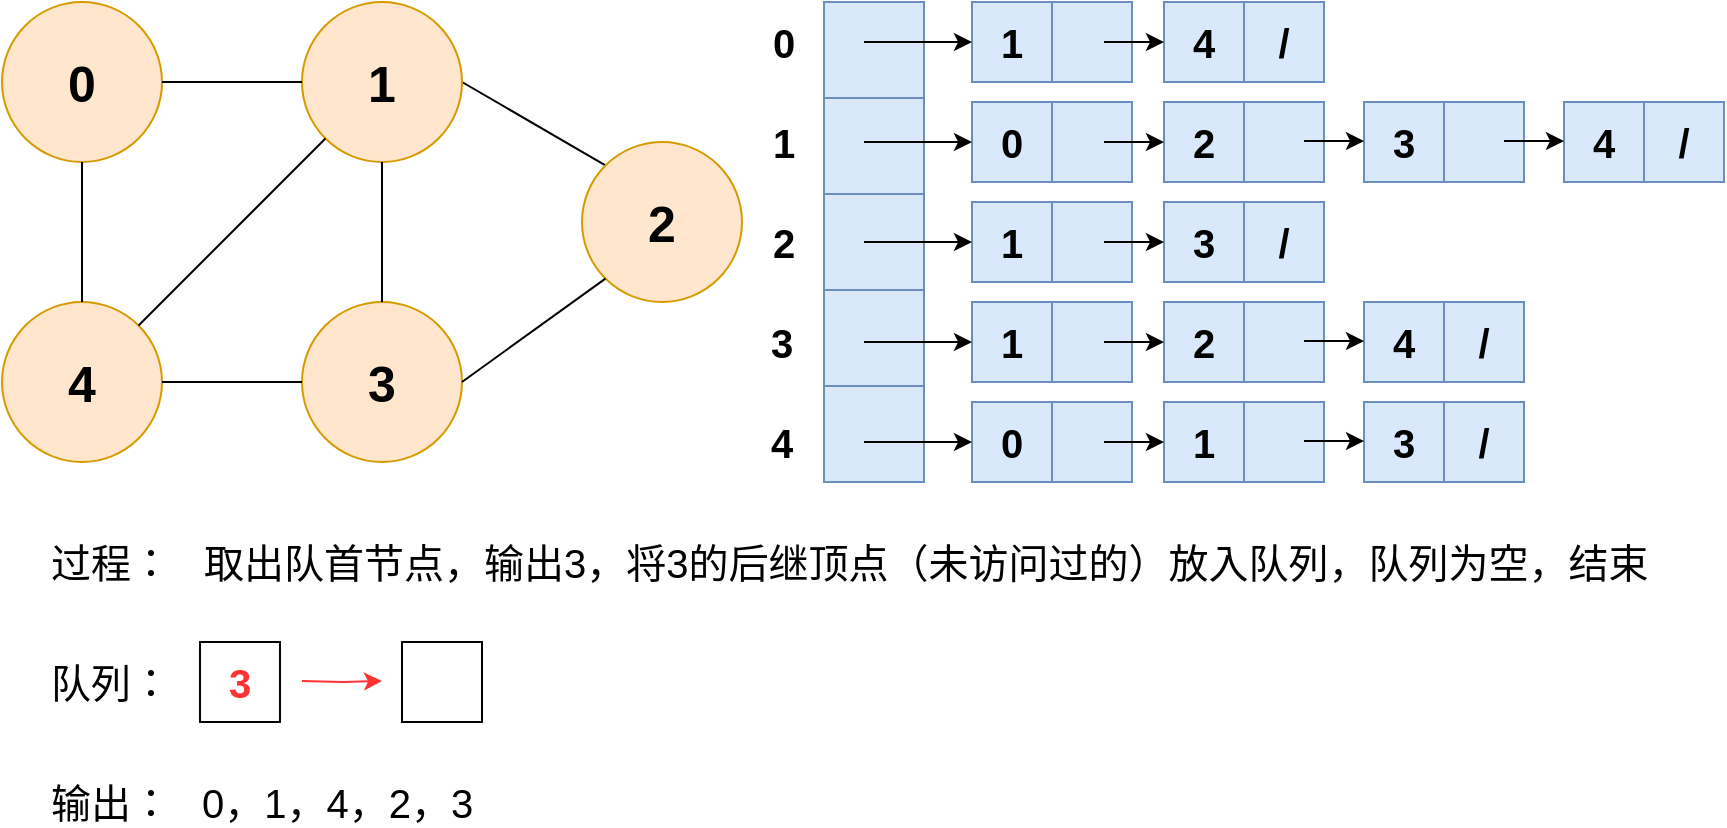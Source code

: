<mxfile version="13.4.5" type="device"><diagram id="PY_AcYCt6KOp1RRPQ6IG" name="Page-1"><mxGraphModel dx="1106" dy="900" grid="1" gridSize="10" guides="1" tooltips="1" connect="1" arrows="1" fold="1" page="1" pageScale="1" pageWidth="827" pageHeight="1169" math="0" shadow="0"><root><mxCell id="0"/><mxCell id="1" parent="0"/><mxCell id="0uBiamoRyusQig5jKoR--1" value="&lt;b style=&quot;font-size: 25px&quot;&gt;0&lt;/b&gt;" style="ellipse;whiteSpace=wrap;html=1;aspect=fixed;fillColor=#ffe6cc;strokeColor=#d79b00;" vertex="1" parent="1"><mxGeometry x="360" y="740" width="80" height="80" as="geometry"/></mxCell><mxCell id="0uBiamoRyusQig5jKoR--2" value="" style="endArrow=none;html=1;entryX=0;entryY=0;entryDx=0;entryDy=0;exitX=1;exitY=0.5;exitDx=0;exitDy=0;" edge="1" parent="1" source="0uBiamoRyusQig5jKoR--6" target="0uBiamoRyusQig5jKoR--3"><mxGeometry width="50" height="50" relative="1" as="geometry"><mxPoint x="639.996" y="720.004" as="sourcePoint"/><mxPoint x="616.564" y="743.436" as="targetPoint"/></mxGeometry></mxCell><mxCell id="0uBiamoRyusQig5jKoR--3" value="&lt;b style=&quot;font-size: 25px&quot;&gt;2&lt;/b&gt;" style="ellipse;whiteSpace=wrap;html=1;aspect=fixed;fillColor=#ffe6cc;strokeColor=#d79b00;" vertex="1" parent="1"><mxGeometry x="650" y="810" width="80" height="80" as="geometry"/></mxCell><mxCell id="0uBiamoRyusQig5jKoR--4" value="&lt;b style=&quot;font-size: 25px&quot;&gt;3&lt;/b&gt;" style="ellipse;whiteSpace=wrap;html=1;aspect=fixed;fillColor=#ffe6cc;strokeColor=#d79b00;" vertex="1" parent="1"><mxGeometry x="510" y="890" width="80" height="80" as="geometry"/></mxCell><mxCell id="0uBiamoRyusQig5jKoR--5" value="&lt;b style=&quot;font-size: 25px&quot;&gt;4&lt;/b&gt;" style="ellipse;whiteSpace=wrap;html=1;aspect=fixed;fillColor=#ffe6cc;strokeColor=#d79b00;" vertex="1" parent="1"><mxGeometry x="360" y="890" width="80" height="80" as="geometry"/></mxCell><mxCell id="0uBiamoRyusQig5jKoR--6" value="&lt;b style=&quot;font-size: 25px&quot;&gt;1&lt;/b&gt;" style="ellipse;whiteSpace=wrap;html=1;aspect=fixed;fillColor=#ffe6cc;strokeColor=#d79b00;" vertex="1" parent="1"><mxGeometry x="510" y="740" width="80" height="80" as="geometry"/></mxCell><mxCell id="0uBiamoRyusQig5jKoR--7" value="" style="endArrow=none;html=1;" edge="1" parent="1" source="0uBiamoRyusQig5jKoR--1" target="0uBiamoRyusQig5jKoR--6"><mxGeometry width="50" height="50" relative="1" as="geometry"><mxPoint x="588.284" y="818.284" as="sourcePoint"/><mxPoint x="681.716" y="841.716" as="targetPoint"/></mxGeometry></mxCell><mxCell id="0uBiamoRyusQig5jKoR--8" value="" style="endArrow=none;html=1;" edge="1" parent="1" source="0uBiamoRyusQig5jKoR--5" target="0uBiamoRyusQig5jKoR--1"><mxGeometry width="50" height="50" relative="1" as="geometry"><mxPoint x="450" y="790" as="sourcePoint"/><mxPoint x="520" y="790" as="targetPoint"/></mxGeometry></mxCell><mxCell id="0uBiamoRyusQig5jKoR--9" value="" style="endArrow=none;html=1;exitX=0;exitY=0.5;exitDx=0;exitDy=0;entryX=1;entryY=0.5;entryDx=0;entryDy=0;" edge="1" parent="1" source="0uBiamoRyusQig5jKoR--4" target="0uBiamoRyusQig5jKoR--5"><mxGeometry width="50" height="50" relative="1" as="geometry"><mxPoint x="410" y="900" as="sourcePoint"/><mxPoint x="410" y="830" as="targetPoint"/></mxGeometry></mxCell><mxCell id="0uBiamoRyusQig5jKoR--10" value="" style="endArrow=none;html=1;exitX=0.5;exitY=1;exitDx=0;exitDy=0;entryX=0.5;entryY=0;entryDx=0;entryDy=0;" edge="1" parent="1" source="0uBiamoRyusQig5jKoR--6" target="0uBiamoRyusQig5jKoR--4"><mxGeometry width="50" height="50" relative="1" as="geometry"><mxPoint x="520" y="940" as="sourcePoint"/><mxPoint x="450" y="940" as="targetPoint"/></mxGeometry></mxCell><mxCell id="0uBiamoRyusQig5jKoR--11" value="" style="endArrow=none;html=1;exitX=0;exitY=1;exitDx=0;exitDy=0;entryX=1;entryY=0.5;entryDx=0;entryDy=0;" edge="1" parent="1" source="0uBiamoRyusQig5jKoR--3" target="0uBiamoRyusQig5jKoR--4"><mxGeometry width="50" height="50" relative="1" as="geometry"><mxPoint x="560" y="830" as="sourcePoint"/><mxPoint x="560" y="900" as="targetPoint"/></mxGeometry></mxCell><mxCell id="0uBiamoRyusQig5jKoR--12" value="" style="endArrow=none;html=1;exitX=0;exitY=1;exitDx=0;exitDy=0;entryX=1;entryY=0;entryDx=0;entryDy=0;" edge="1" parent="1" source="0uBiamoRyusQig5jKoR--6" target="0uBiamoRyusQig5jKoR--5"><mxGeometry width="50" height="50" relative="1" as="geometry"><mxPoint x="560" y="830" as="sourcePoint"/><mxPoint x="560" y="900" as="targetPoint"/></mxGeometry></mxCell><mxCell id="0uBiamoRyusQig5jKoR--13" value="队列：" style="text;html=1;strokeColor=none;fillColor=none;align=center;verticalAlign=middle;whiteSpace=wrap;rounded=0;fontSize=20;" vertex="1" parent="1"><mxGeometry x="380" y="1070" width="69" height="20" as="geometry"/></mxCell><mxCell id="0uBiamoRyusQig5jKoR--14" value="&lt;div&gt;&lt;span style=&quot;font-size: 20px&quot;&gt;&lt;b&gt;4&lt;/b&gt;&lt;/span&gt;&lt;/div&gt;" style="text;html=1;strokeColor=none;fillColor=none;align=center;verticalAlign=middle;whiteSpace=wrap;rounded=0;" vertex="1" parent="1"><mxGeometry x="730" y="950" width="40" height="20" as="geometry"/></mxCell><mxCell id="0uBiamoRyusQig5jKoR--15" value="&lt;div&gt;&lt;span style=&quot;font-size: 20px&quot;&gt;&lt;b&gt;3&lt;/b&gt;&lt;/span&gt;&lt;/div&gt;" style="text;html=1;strokeColor=none;fillColor=none;align=center;verticalAlign=middle;whiteSpace=wrap;rounded=0;" vertex="1" parent="1"><mxGeometry x="730" y="900" width="40" height="20" as="geometry"/></mxCell><mxCell id="0uBiamoRyusQig5jKoR--16" value="&lt;div&gt;&lt;span style=&quot;font-size: 20px&quot;&gt;&lt;b&gt;2&lt;/b&gt;&lt;/span&gt;&lt;/div&gt;" style="text;html=1;strokeColor=none;fillColor=none;align=center;verticalAlign=middle;whiteSpace=wrap;rounded=0;" vertex="1" parent="1"><mxGeometry x="731" y="850" width="40" height="20" as="geometry"/></mxCell><mxCell id="0uBiamoRyusQig5jKoR--17" value="&lt;div&gt;&lt;span style=&quot;font-size: 20px&quot;&gt;&lt;b&gt;1&lt;/b&gt;&lt;/span&gt;&lt;/div&gt;" style="text;html=1;strokeColor=none;fillColor=none;align=center;verticalAlign=middle;whiteSpace=wrap;rounded=0;" vertex="1" parent="1"><mxGeometry x="731" y="800" width="40" height="20" as="geometry"/></mxCell><mxCell id="0uBiamoRyusQig5jKoR--18" value="&lt;div&gt;&lt;span style=&quot;font-size: 20px&quot;&gt;&lt;b&gt;0&lt;/b&gt;&lt;/span&gt;&lt;/div&gt;" style="text;html=1;strokeColor=none;fillColor=none;align=center;verticalAlign=middle;whiteSpace=wrap;rounded=0;" vertex="1" parent="1"><mxGeometry x="731" y="750" width="40" height="20" as="geometry"/></mxCell><mxCell id="0uBiamoRyusQig5jKoR--19" value="" style="shape=table;html=1;whiteSpace=wrap;startSize=0;container=1;collapsible=0;childLayout=tableLayout;fontSize=20;fontStyle=1;fillColor=#dae8fc;strokeColor=#6c8ebf;" vertex="1" parent="1"><mxGeometry x="941" y="740" width="80" height="40" as="geometry"/></mxCell><mxCell id="0uBiamoRyusQig5jKoR--20" value="" style="shape=partialRectangle;html=1;whiteSpace=wrap;collapsible=0;dropTarget=0;pointerEvents=0;fillColor=none;top=0;left=0;bottom=0;right=0;points=[[0,0.5],[1,0.5]];portConstraint=eastwest;fontSize=20;fontStyle=1" vertex="1" parent="0uBiamoRyusQig5jKoR--19"><mxGeometry width="80" height="40" as="geometry"/></mxCell><mxCell id="0uBiamoRyusQig5jKoR--21" value="4" style="shape=partialRectangle;html=1;whiteSpace=wrap;connectable=0;overflow=hidden;fillColor=none;top=0;left=0;bottom=0;right=0;fontSize=20;fontStyle=1" vertex="1" parent="0uBiamoRyusQig5jKoR--20"><mxGeometry width="40" height="40" as="geometry"/></mxCell><mxCell id="0uBiamoRyusQig5jKoR--22" value="/" style="shape=partialRectangle;html=1;whiteSpace=wrap;connectable=0;overflow=hidden;fillColor=none;top=0;left=0;bottom=0;right=0;fontSize=20;fontStyle=1" vertex="1" parent="0uBiamoRyusQig5jKoR--20"><mxGeometry x="40" width="40" height="40" as="geometry"/></mxCell><mxCell id="0uBiamoRyusQig5jKoR--23" value="" style="shape=table;html=1;whiteSpace=wrap;startSize=0;container=1;collapsible=0;childLayout=tableLayout;fontSize=20;fontStyle=1;fillColor=#dae8fc;strokeColor=#6c8ebf;" vertex="1" parent="1"><mxGeometry x="845" y="740" width="80" height="40" as="geometry"/></mxCell><mxCell id="0uBiamoRyusQig5jKoR--24" value="" style="shape=partialRectangle;html=1;whiteSpace=wrap;collapsible=0;dropTarget=0;pointerEvents=0;fillColor=none;top=0;left=0;bottom=0;right=0;points=[[0,0.5],[1,0.5]];portConstraint=eastwest;fontSize=20;fontStyle=1" vertex="1" parent="0uBiamoRyusQig5jKoR--23"><mxGeometry width="80" height="40" as="geometry"/></mxCell><mxCell id="0uBiamoRyusQig5jKoR--25" value="1" style="shape=partialRectangle;html=1;whiteSpace=wrap;connectable=0;overflow=hidden;fillColor=none;top=0;left=0;bottom=0;right=0;fontSize=20;fontStyle=1" vertex="1" parent="0uBiamoRyusQig5jKoR--24"><mxGeometry width="40" height="40" as="geometry"/></mxCell><mxCell id="0uBiamoRyusQig5jKoR--26" value="" style="shape=partialRectangle;html=1;whiteSpace=wrap;connectable=0;overflow=hidden;fillColor=none;top=0;left=0;bottom=0;right=0;fontSize=20;fontStyle=1" vertex="1" parent="0uBiamoRyusQig5jKoR--24"><mxGeometry x="40" width="40" height="40" as="geometry"/></mxCell><mxCell id="0uBiamoRyusQig5jKoR--27" value="" style="shape=table;html=1;whiteSpace=wrap;startSize=0;container=1;collapsible=0;childLayout=tableLayout;fontSize=20;fontStyle=1;fillColor=#dae8fc;strokeColor=#6c8ebf;" vertex="1" parent="1"><mxGeometry x="1141" y="790" width="80" height="40" as="geometry"/></mxCell><mxCell id="0uBiamoRyusQig5jKoR--28" value="" style="shape=partialRectangle;html=1;whiteSpace=wrap;collapsible=0;dropTarget=0;pointerEvents=0;fillColor=none;top=0;left=0;bottom=0;right=0;points=[[0,0.5],[1,0.5]];portConstraint=eastwest;fontSize=20;fontStyle=1" vertex="1" parent="0uBiamoRyusQig5jKoR--27"><mxGeometry width="80" height="40" as="geometry"/></mxCell><mxCell id="0uBiamoRyusQig5jKoR--29" value="4" style="shape=partialRectangle;html=1;whiteSpace=wrap;connectable=0;overflow=hidden;fillColor=none;top=0;left=0;bottom=0;right=0;fontSize=20;fontStyle=1" vertex="1" parent="0uBiamoRyusQig5jKoR--28"><mxGeometry width="40" height="40" as="geometry"/></mxCell><mxCell id="0uBiamoRyusQig5jKoR--30" value="/" style="shape=partialRectangle;html=1;whiteSpace=wrap;connectable=0;overflow=hidden;fillColor=none;top=0;left=0;bottom=0;right=0;fontSize=20;fontStyle=1" vertex="1" parent="0uBiamoRyusQig5jKoR--28"><mxGeometry x="40" width="40" height="40" as="geometry"/></mxCell><mxCell id="0uBiamoRyusQig5jKoR--31" value="" style="shape=table;html=1;whiteSpace=wrap;startSize=0;container=1;collapsible=0;childLayout=tableLayout;fontSize=20;fontStyle=1;fillColor=#dae8fc;strokeColor=#6c8ebf;" vertex="1" parent="1"><mxGeometry x="1041" y="790" width="80" height="40" as="geometry"/></mxCell><mxCell id="0uBiamoRyusQig5jKoR--32" value="" style="shape=partialRectangle;html=1;whiteSpace=wrap;collapsible=0;dropTarget=0;pointerEvents=0;fillColor=none;top=0;left=0;bottom=0;right=0;points=[[0,0.5],[1,0.5]];portConstraint=eastwest;fontSize=20;fontStyle=1" vertex="1" parent="0uBiamoRyusQig5jKoR--31"><mxGeometry width="80" height="40" as="geometry"/></mxCell><mxCell id="0uBiamoRyusQig5jKoR--33" value="3" style="shape=partialRectangle;html=1;whiteSpace=wrap;connectable=0;overflow=hidden;fillColor=none;top=0;left=0;bottom=0;right=0;fontSize=20;fontStyle=1" vertex="1" parent="0uBiamoRyusQig5jKoR--32"><mxGeometry width="40" height="40" as="geometry"/></mxCell><mxCell id="0uBiamoRyusQig5jKoR--34" value="" style="shape=partialRectangle;html=1;whiteSpace=wrap;connectable=0;overflow=hidden;fillColor=none;top=0;left=0;bottom=0;right=0;fontSize=20;fontStyle=1" vertex="1" parent="0uBiamoRyusQig5jKoR--32"><mxGeometry x="40" width="40" height="40" as="geometry"/></mxCell><mxCell id="0uBiamoRyusQig5jKoR--35" value="" style="shape=table;html=1;whiteSpace=wrap;startSize=0;container=1;collapsible=0;childLayout=tableLayout;fontSize=20;fontStyle=1;fillColor=#dae8fc;strokeColor=#6c8ebf;" vertex="1" parent="1"><mxGeometry x="941" y="790" width="80" height="40" as="geometry"/></mxCell><mxCell id="0uBiamoRyusQig5jKoR--36" value="" style="shape=partialRectangle;html=1;whiteSpace=wrap;collapsible=0;dropTarget=0;pointerEvents=0;fillColor=none;top=0;left=0;bottom=0;right=0;points=[[0,0.5],[1,0.5]];portConstraint=eastwest;fontSize=20;fontStyle=1" vertex="1" parent="0uBiamoRyusQig5jKoR--35"><mxGeometry width="80" height="40" as="geometry"/></mxCell><mxCell id="0uBiamoRyusQig5jKoR--37" value="2" style="shape=partialRectangle;html=1;whiteSpace=wrap;connectable=0;overflow=hidden;fillColor=none;top=0;left=0;bottom=0;right=0;fontSize=20;fontStyle=1" vertex="1" parent="0uBiamoRyusQig5jKoR--36"><mxGeometry width="40" height="40" as="geometry"/></mxCell><mxCell id="0uBiamoRyusQig5jKoR--38" value="" style="shape=partialRectangle;html=1;whiteSpace=wrap;connectable=0;overflow=hidden;fillColor=none;top=0;left=0;bottom=0;right=0;fontSize=20;fontStyle=1" vertex="1" parent="0uBiamoRyusQig5jKoR--36"><mxGeometry x="40" width="40" height="40" as="geometry"/></mxCell><mxCell id="0uBiamoRyusQig5jKoR--39" value="" style="shape=table;html=1;whiteSpace=wrap;startSize=0;container=1;collapsible=0;childLayout=tableLayout;fontSize=20;fontStyle=1;fillColor=#dae8fc;strokeColor=#6c8ebf;" vertex="1" parent="1"><mxGeometry x="845" y="790" width="80" height="40" as="geometry"/></mxCell><mxCell id="0uBiamoRyusQig5jKoR--40" value="" style="shape=partialRectangle;html=1;whiteSpace=wrap;collapsible=0;dropTarget=0;pointerEvents=0;fillColor=none;top=0;left=0;bottom=0;right=0;points=[[0,0.5],[1,0.5]];portConstraint=eastwest;fontSize=20;fontStyle=1" vertex="1" parent="0uBiamoRyusQig5jKoR--39"><mxGeometry width="80" height="40" as="geometry"/></mxCell><mxCell id="0uBiamoRyusQig5jKoR--41" value="0" style="shape=partialRectangle;html=1;whiteSpace=wrap;connectable=0;overflow=hidden;fillColor=none;top=0;left=0;bottom=0;right=0;fontSize=20;fontStyle=1" vertex="1" parent="0uBiamoRyusQig5jKoR--40"><mxGeometry width="40" height="40" as="geometry"/></mxCell><mxCell id="0uBiamoRyusQig5jKoR--42" value="" style="shape=partialRectangle;html=1;whiteSpace=wrap;connectable=0;overflow=hidden;fillColor=none;top=0;left=0;bottom=0;right=0;fontSize=20;fontStyle=1" vertex="1" parent="0uBiamoRyusQig5jKoR--40"><mxGeometry x="40" width="40" height="40" as="geometry"/></mxCell><mxCell id="0uBiamoRyusQig5jKoR--43" value="" style="shape=table;html=1;whiteSpace=wrap;startSize=0;container=1;collapsible=0;childLayout=tableLayout;fontSize=20;fontStyle=1;fillColor=#dae8fc;strokeColor=#6c8ebf;" vertex="1" parent="1"><mxGeometry x="941" y="840" width="80" height="40" as="geometry"/></mxCell><mxCell id="0uBiamoRyusQig5jKoR--44" value="" style="shape=partialRectangle;html=1;whiteSpace=wrap;collapsible=0;dropTarget=0;pointerEvents=0;fillColor=none;top=0;left=0;bottom=0;right=0;points=[[0,0.5],[1,0.5]];portConstraint=eastwest;fontSize=20;fontStyle=1" vertex="1" parent="0uBiamoRyusQig5jKoR--43"><mxGeometry width="80" height="40" as="geometry"/></mxCell><mxCell id="0uBiamoRyusQig5jKoR--45" value="3" style="shape=partialRectangle;html=1;whiteSpace=wrap;connectable=0;overflow=hidden;fillColor=none;top=0;left=0;bottom=0;right=0;fontSize=20;fontStyle=1" vertex="1" parent="0uBiamoRyusQig5jKoR--44"><mxGeometry width="40" height="40" as="geometry"/></mxCell><mxCell id="0uBiamoRyusQig5jKoR--46" value="/" style="shape=partialRectangle;html=1;whiteSpace=wrap;connectable=0;overflow=hidden;fillColor=none;top=0;left=0;bottom=0;right=0;fontSize=20;fontStyle=1" vertex="1" parent="0uBiamoRyusQig5jKoR--44"><mxGeometry x="40" width="40" height="40" as="geometry"/></mxCell><mxCell id="0uBiamoRyusQig5jKoR--47" value="" style="shape=table;html=1;whiteSpace=wrap;startSize=0;container=1;collapsible=0;childLayout=tableLayout;fontSize=20;fontStyle=1;fillColor=#dae8fc;strokeColor=#6c8ebf;" vertex="1" parent="1"><mxGeometry x="845" y="840" width="80" height="40" as="geometry"/></mxCell><mxCell id="0uBiamoRyusQig5jKoR--48" value="" style="shape=partialRectangle;html=1;whiteSpace=wrap;collapsible=0;dropTarget=0;pointerEvents=0;fillColor=none;top=0;left=0;bottom=0;right=0;points=[[0,0.5],[1,0.5]];portConstraint=eastwest;fontSize=20;fontStyle=1" vertex="1" parent="0uBiamoRyusQig5jKoR--47"><mxGeometry width="80" height="40" as="geometry"/></mxCell><mxCell id="0uBiamoRyusQig5jKoR--49" value="1" style="shape=partialRectangle;html=1;whiteSpace=wrap;connectable=0;overflow=hidden;fillColor=none;top=0;left=0;bottom=0;right=0;fontSize=20;fontStyle=1" vertex="1" parent="0uBiamoRyusQig5jKoR--48"><mxGeometry width="40" height="40" as="geometry"/></mxCell><mxCell id="0uBiamoRyusQig5jKoR--50" value="" style="shape=partialRectangle;html=1;whiteSpace=wrap;connectable=0;overflow=hidden;fillColor=none;top=0;left=0;bottom=0;right=0;fontSize=20;fontStyle=1" vertex="1" parent="0uBiamoRyusQig5jKoR--48"><mxGeometry x="40" width="40" height="40" as="geometry"/></mxCell><mxCell id="0uBiamoRyusQig5jKoR--51" value="" style="shape=table;html=1;whiteSpace=wrap;startSize=0;container=1;collapsible=0;childLayout=tableLayout;fontSize=20;fontStyle=1;fillColor=#dae8fc;strokeColor=#6c8ebf;" vertex="1" parent="1"><mxGeometry x="1041" y="890" width="80" height="40" as="geometry"/></mxCell><mxCell id="0uBiamoRyusQig5jKoR--52" value="" style="shape=partialRectangle;html=1;whiteSpace=wrap;collapsible=0;dropTarget=0;pointerEvents=0;fillColor=none;top=0;left=0;bottom=0;right=0;points=[[0,0.5],[1,0.5]];portConstraint=eastwest;fontSize=20;fontStyle=1" vertex="1" parent="0uBiamoRyusQig5jKoR--51"><mxGeometry width="80" height="40" as="geometry"/></mxCell><mxCell id="0uBiamoRyusQig5jKoR--53" value="4" style="shape=partialRectangle;html=1;whiteSpace=wrap;connectable=0;overflow=hidden;fillColor=none;top=0;left=0;bottom=0;right=0;fontSize=20;fontStyle=1" vertex="1" parent="0uBiamoRyusQig5jKoR--52"><mxGeometry width="40" height="40" as="geometry"/></mxCell><mxCell id="0uBiamoRyusQig5jKoR--54" value="/" style="shape=partialRectangle;html=1;whiteSpace=wrap;connectable=0;overflow=hidden;fillColor=none;top=0;left=0;bottom=0;right=0;fontSize=20;fontStyle=1" vertex="1" parent="0uBiamoRyusQig5jKoR--52"><mxGeometry x="40" width="40" height="40" as="geometry"/></mxCell><mxCell id="0uBiamoRyusQig5jKoR--55" value="" style="shape=table;html=1;whiteSpace=wrap;startSize=0;container=1;collapsible=0;childLayout=tableLayout;fontSize=20;fontStyle=1;fillColor=#dae8fc;strokeColor=#6c8ebf;" vertex="1" parent="1"><mxGeometry x="941" y="890" width="80" height="40" as="geometry"/></mxCell><mxCell id="0uBiamoRyusQig5jKoR--56" value="" style="shape=partialRectangle;html=1;whiteSpace=wrap;collapsible=0;dropTarget=0;pointerEvents=0;fillColor=none;top=0;left=0;bottom=0;right=0;points=[[0,0.5],[1,0.5]];portConstraint=eastwest;fontSize=20;fontStyle=1" vertex="1" parent="0uBiamoRyusQig5jKoR--55"><mxGeometry width="80" height="40" as="geometry"/></mxCell><mxCell id="0uBiamoRyusQig5jKoR--57" value="2" style="shape=partialRectangle;html=1;whiteSpace=wrap;connectable=0;overflow=hidden;fillColor=none;top=0;left=0;bottom=0;right=0;fontSize=20;fontStyle=1" vertex="1" parent="0uBiamoRyusQig5jKoR--56"><mxGeometry width="40" height="40" as="geometry"/></mxCell><mxCell id="0uBiamoRyusQig5jKoR--58" value="" style="shape=partialRectangle;html=1;whiteSpace=wrap;connectable=0;overflow=hidden;fillColor=none;top=0;left=0;bottom=0;right=0;fontSize=20;fontStyle=1" vertex="1" parent="0uBiamoRyusQig5jKoR--56"><mxGeometry x="40" width="40" height="40" as="geometry"/></mxCell><mxCell id="0uBiamoRyusQig5jKoR--59" value="" style="shape=table;html=1;whiteSpace=wrap;startSize=0;container=1;collapsible=0;childLayout=tableLayout;fontSize=20;fontStyle=1;fillColor=#dae8fc;strokeColor=#6c8ebf;" vertex="1" parent="1"><mxGeometry x="845" y="890" width="80" height="40" as="geometry"/></mxCell><mxCell id="0uBiamoRyusQig5jKoR--60" value="" style="shape=partialRectangle;html=1;whiteSpace=wrap;collapsible=0;dropTarget=0;pointerEvents=0;fillColor=none;top=0;left=0;bottom=0;right=0;points=[[0,0.5],[1,0.5]];portConstraint=eastwest;fontSize=20;fontStyle=1" vertex="1" parent="0uBiamoRyusQig5jKoR--59"><mxGeometry width="80" height="40" as="geometry"/></mxCell><mxCell id="0uBiamoRyusQig5jKoR--61" value="1" style="shape=partialRectangle;html=1;whiteSpace=wrap;connectable=0;overflow=hidden;fillColor=none;top=0;left=0;bottom=0;right=0;fontSize=20;fontStyle=1" vertex="1" parent="0uBiamoRyusQig5jKoR--60"><mxGeometry width="40" height="40" as="geometry"/></mxCell><mxCell id="0uBiamoRyusQig5jKoR--62" value="" style="shape=partialRectangle;html=1;whiteSpace=wrap;connectable=0;overflow=hidden;fillColor=none;top=0;left=0;bottom=0;right=0;fontSize=20;fontStyle=1" vertex="1" parent="0uBiamoRyusQig5jKoR--60"><mxGeometry x="40" width="40" height="40" as="geometry"/></mxCell><mxCell id="0uBiamoRyusQig5jKoR--63" value="" style="shape=table;html=1;whiteSpace=wrap;startSize=0;container=1;collapsible=0;childLayout=tableLayout;fontSize=20;fontStyle=1;fillColor=#dae8fc;strokeColor=#6c8ebf;" vertex="1" parent="1"><mxGeometry x="1041" y="940" width="80" height="40" as="geometry"/></mxCell><mxCell id="0uBiamoRyusQig5jKoR--64" value="" style="shape=partialRectangle;html=1;whiteSpace=wrap;collapsible=0;dropTarget=0;pointerEvents=0;fillColor=none;top=0;left=0;bottom=0;right=0;points=[[0,0.5],[1,0.5]];portConstraint=eastwest;fontSize=20;fontStyle=1" vertex="1" parent="0uBiamoRyusQig5jKoR--63"><mxGeometry width="80" height="40" as="geometry"/></mxCell><mxCell id="0uBiamoRyusQig5jKoR--65" value="3" style="shape=partialRectangle;html=1;whiteSpace=wrap;connectable=0;overflow=hidden;fillColor=none;top=0;left=0;bottom=0;right=0;fontSize=20;fontStyle=1" vertex="1" parent="0uBiamoRyusQig5jKoR--64"><mxGeometry width="40" height="40" as="geometry"/></mxCell><mxCell id="0uBiamoRyusQig5jKoR--66" value="/" style="shape=partialRectangle;html=1;whiteSpace=wrap;connectable=0;overflow=hidden;fillColor=none;top=0;left=0;bottom=0;right=0;fontSize=20;fontStyle=1" vertex="1" parent="0uBiamoRyusQig5jKoR--64"><mxGeometry x="40" width="40" height="40" as="geometry"/></mxCell><mxCell id="0uBiamoRyusQig5jKoR--67" value="" style="shape=table;html=1;whiteSpace=wrap;startSize=0;container=1;collapsible=0;childLayout=tableLayout;fontSize=20;fontStyle=1;fillColor=#dae8fc;strokeColor=#6c8ebf;" vertex="1" parent="1"><mxGeometry x="941" y="940" width="80" height="40" as="geometry"/></mxCell><mxCell id="0uBiamoRyusQig5jKoR--68" value="" style="shape=partialRectangle;html=1;whiteSpace=wrap;collapsible=0;dropTarget=0;pointerEvents=0;fillColor=none;top=0;left=0;bottom=0;right=0;points=[[0,0.5],[1,0.5]];portConstraint=eastwest;fontSize=20;fontStyle=1" vertex="1" parent="0uBiamoRyusQig5jKoR--67"><mxGeometry width="80" height="40" as="geometry"/></mxCell><mxCell id="0uBiamoRyusQig5jKoR--69" value="1" style="shape=partialRectangle;html=1;whiteSpace=wrap;connectable=0;overflow=hidden;fillColor=none;top=0;left=0;bottom=0;right=0;fontSize=20;fontStyle=1" vertex="1" parent="0uBiamoRyusQig5jKoR--68"><mxGeometry width="40" height="40" as="geometry"/></mxCell><mxCell id="0uBiamoRyusQig5jKoR--70" value="" style="shape=partialRectangle;html=1;whiteSpace=wrap;connectable=0;overflow=hidden;fillColor=none;top=0;left=0;bottom=0;right=0;fontSize=20;fontStyle=1" vertex="1" parent="0uBiamoRyusQig5jKoR--68"><mxGeometry x="40" width="40" height="40" as="geometry"/></mxCell><mxCell id="0uBiamoRyusQig5jKoR--71" value="" style="shape=table;html=1;whiteSpace=wrap;startSize=0;container=1;collapsible=0;childLayout=tableLayout;fontSize=20;fontStyle=1;fillColor=#dae8fc;strokeColor=#6c8ebf;" vertex="1" parent="1"><mxGeometry x="845" y="940" width="80" height="40" as="geometry"/></mxCell><mxCell id="0uBiamoRyusQig5jKoR--72" value="" style="shape=partialRectangle;html=1;whiteSpace=wrap;collapsible=0;dropTarget=0;pointerEvents=0;fillColor=none;top=0;left=0;bottom=0;right=0;points=[[0,0.5],[1,0.5]];portConstraint=eastwest;fontSize=20;fontStyle=1" vertex="1" parent="0uBiamoRyusQig5jKoR--71"><mxGeometry width="80" height="40" as="geometry"/></mxCell><mxCell id="0uBiamoRyusQig5jKoR--73" value="0" style="shape=partialRectangle;html=1;whiteSpace=wrap;connectable=0;overflow=hidden;fillColor=none;top=0;left=0;bottom=0;right=0;fontSize=20;fontStyle=1" vertex="1" parent="0uBiamoRyusQig5jKoR--72"><mxGeometry width="40" height="40" as="geometry"/></mxCell><mxCell id="0uBiamoRyusQig5jKoR--74" value="" style="shape=partialRectangle;html=1;whiteSpace=wrap;connectable=0;overflow=hidden;fillColor=none;top=0;left=0;bottom=0;right=0;fontSize=20;fontStyle=1" vertex="1" parent="0uBiamoRyusQig5jKoR--72"><mxGeometry x="40" width="40" height="40" as="geometry"/></mxCell><mxCell id="0uBiamoRyusQig5jKoR--75" value="" style="shape=table;html=1;whiteSpace=wrap;startSize=0;container=1;collapsible=0;childLayout=tableLayout;fillColor=#dae8fc;strokeColor=#6c8ebf;" vertex="1" parent="1"><mxGeometry x="771" y="740" width="50" height="240" as="geometry"/></mxCell><mxCell id="0uBiamoRyusQig5jKoR--76" value="" style="shape=partialRectangle;html=1;whiteSpace=wrap;collapsible=0;dropTarget=0;pointerEvents=0;fillColor=none;top=0;left=0;bottom=0;right=0;points=[[0,0.5],[1,0.5]];portConstraint=eastwest;" vertex="1" parent="0uBiamoRyusQig5jKoR--75"><mxGeometry width="50" height="48" as="geometry"/></mxCell><mxCell id="0uBiamoRyusQig5jKoR--77" value="" style="shape=partialRectangle;html=1;whiteSpace=wrap;connectable=0;overflow=hidden;fillColor=none;top=0;left=0;bottom=0;right=0;" vertex="1" parent="0uBiamoRyusQig5jKoR--76"><mxGeometry width="50" height="48" as="geometry"/></mxCell><mxCell id="0uBiamoRyusQig5jKoR--78" value="" style="shape=partialRectangle;html=1;whiteSpace=wrap;collapsible=0;dropTarget=0;pointerEvents=0;fillColor=none;top=0;left=0;bottom=0;right=0;points=[[0,0.5],[1,0.5]];portConstraint=eastwest;" vertex="1" parent="0uBiamoRyusQig5jKoR--75"><mxGeometry y="48" width="50" height="48" as="geometry"/></mxCell><mxCell id="0uBiamoRyusQig5jKoR--79" value="" style="shape=partialRectangle;html=1;whiteSpace=wrap;connectable=0;overflow=hidden;fillColor=none;top=0;left=0;bottom=0;right=0;" vertex="1" parent="0uBiamoRyusQig5jKoR--78"><mxGeometry width="50" height="48" as="geometry"/></mxCell><mxCell id="0uBiamoRyusQig5jKoR--80" value="" style="shape=partialRectangle;html=1;whiteSpace=wrap;collapsible=0;dropTarget=0;pointerEvents=0;fillColor=none;top=0;left=0;bottom=0;right=0;points=[[0,0.5],[1,0.5]];portConstraint=eastwest;" vertex="1" parent="0uBiamoRyusQig5jKoR--75"><mxGeometry y="96" width="50" height="48" as="geometry"/></mxCell><mxCell id="0uBiamoRyusQig5jKoR--81" value="" style="shape=partialRectangle;html=1;whiteSpace=wrap;connectable=0;overflow=hidden;fillColor=none;top=0;left=0;bottom=0;right=0;" vertex="1" parent="0uBiamoRyusQig5jKoR--80"><mxGeometry width="50" height="48" as="geometry"/></mxCell><mxCell id="0uBiamoRyusQig5jKoR--82" value="" style="shape=partialRectangle;html=1;whiteSpace=wrap;collapsible=0;dropTarget=0;pointerEvents=0;fillColor=none;top=0;left=0;bottom=0;right=0;points=[[0,0.5],[1,0.5]];portConstraint=eastwest;" vertex="1" parent="0uBiamoRyusQig5jKoR--75"><mxGeometry y="144" width="50" height="48" as="geometry"/></mxCell><mxCell id="0uBiamoRyusQig5jKoR--83" value="" style="shape=partialRectangle;html=1;whiteSpace=wrap;connectable=0;overflow=hidden;fillColor=none;top=0;left=0;bottom=0;right=0;" vertex="1" parent="0uBiamoRyusQig5jKoR--82"><mxGeometry width="50" height="48" as="geometry"/></mxCell><mxCell id="0uBiamoRyusQig5jKoR--84" value="" style="shape=partialRectangle;html=1;whiteSpace=wrap;collapsible=0;dropTarget=0;pointerEvents=0;fillColor=none;top=0;left=0;bottom=0;right=0;points=[[0,0.5],[1,0.5]];portConstraint=eastwest;" vertex="1" parent="0uBiamoRyusQig5jKoR--75"><mxGeometry y="192" width="50" height="48" as="geometry"/></mxCell><mxCell id="0uBiamoRyusQig5jKoR--85" value="" style="shape=partialRectangle;html=1;whiteSpace=wrap;connectable=0;overflow=hidden;fillColor=none;top=0;left=0;bottom=0;right=0;" vertex="1" parent="0uBiamoRyusQig5jKoR--84"><mxGeometry width="50" height="48" as="geometry"/></mxCell><mxCell id="0uBiamoRyusQig5jKoR--86" style="rounded=0;orthogonalLoop=1;jettySize=auto;html=1;fontSize=20;entryX=0;entryY=0.5;entryDx=0;entryDy=0;" edge="1" parent="1" target="0uBiamoRyusQig5jKoR--40"><mxGeometry relative="1" as="geometry"><mxPoint x="791" y="810" as="sourcePoint"/><mxPoint x="841" y="810" as="targetPoint"/></mxGeometry></mxCell><mxCell id="0uBiamoRyusQig5jKoR--87" style="rounded=0;orthogonalLoop=1;jettySize=auto;html=1;fontSize=20;entryX=0;entryY=0.5;entryDx=0;entryDy=0;fontStyle=1" edge="1" parent="1" target="0uBiamoRyusQig5jKoR--36"><mxGeometry relative="1" as="geometry"><mxPoint x="911" y="810" as="sourcePoint"/><mxPoint x="855" y="820" as="targetPoint"/></mxGeometry></mxCell><mxCell id="0uBiamoRyusQig5jKoR--88" style="rounded=0;orthogonalLoop=1;jettySize=auto;html=1;fontSize=20;entryX=0;entryY=0.5;entryDx=0;entryDy=0;fontStyle=1" edge="1" parent="1"><mxGeometry relative="1" as="geometry"><mxPoint x="1011" y="809.5" as="sourcePoint"/><mxPoint x="1041" y="809.5" as="targetPoint"/></mxGeometry></mxCell><mxCell id="0uBiamoRyusQig5jKoR--89" style="rounded=0;orthogonalLoop=1;jettySize=auto;html=1;fontSize=20;entryX=0;entryY=0.5;entryDx=0;entryDy=0;fontStyle=1" edge="1" parent="1"><mxGeometry relative="1" as="geometry"><mxPoint x="1111" y="809.5" as="sourcePoint"/><mxPoint x="1141" y="809.5" as="targetPoint"/></mxGeometry></mxCell><mxCell id="0uBiamoRyusQig5jKoR--90" style="rounded=0;orthogonalLoop=1;jettySize=auto;html=1;fontSize=20;entryX=0;entryY=0.5;entryDx=0;entryDy=0;" edge="1" parent="1" target="0uBiamoRyusQig5jKoR--24"><mxGeometry relative="1" as="geometry"><mxPoint x="791" y="760" as="sourcePoint"/><mxPoint x="841" y="760" as="targetPoint"/></mxGeometry></mxCell><mxCell id="0uBiamoRyusQig5jKoR--91" style="rounded=0;orthogonalLoop=1;jettySize=auto;html=1;fontSize=20;entryX=0;entryY=0.5;entryDx=0;entryDy=0;fontStyle=1" edge="1" parent="1" target="0uBiamoRyusQig5jKoR--20"><mxGeometry relative="1" as="geometry"><mxPoint x="911" y="760" as="sourcePoint"/><mxPoint x="855" y="770" as="targetPoint"/></mxGeometry></mxCell><mxCell id="0uBiamoRyusQig5jKoR--92" style="rounded=0;orthogonalLoop=1;jettySize=auto;html=1;fontSize=20;entryX=0;entryY=0.5;entryDx=0;entryDy=0;" edge="1" parent="1" target="0uBiamoRyusQig5jKoR--48"><mxGeometry relative="1" as="geometry"><mxPoint x="791" y="860" as="sourcePoint"/><mxPoint x="841" y="860" as="targetPoint"/></mxGeometry></mxCell><mxCell id="0uBiamoRyusQig5jKoR--93" style="rounded=0;orthogonalLoop=1;jettySize=auto;html=1;fontSize=20;entryX=0;entryY=0.5;entryDx=0;entryDy=0;fontStyle=1" edge="1" parent="1" target="0uBiamoRyusQig5jKoR--44"><mxGeometry relative="1" as="geometry"><mxPoint x="911" y="860" as="sourcePoint"/><mxPoint x="855" y="870" as="targetPoint"/></mxGeometry></mxCell><mxCell id="0uBiamoRyusQig5jKoR--94" style="rounded=0;orthogonalLoop=1;jettySize=auto;html=1;fontSize=20;entryX=0;entryY=0.5;entryDx=0;entryDy=0;" edge="1" parent="1" target="0uBiamoRyusQig5jKoR--60"><mxGeometry relative="1" as="geometry"><mxPoint x="791" y="910" as="sourcePoint"/><mxPoint x="841" y="910" as="targetPoint"/></mxGeometry></mxCell><mxCell id="0uBiamoRyusQig5jKoR--95" style="rounded=0;orthogonalLoop=1;jettySize=auto;html=1;fontSize=20;entryX=0;entryY=0.5;entryDx=0;entryDy=0;fontStyle=1" edge="1" parent="1" target="0uBiamoRyusQig5jKoR--56"><mxGeometry relative="1" as="geometry"><mxPoint x="911" y="910" as="sourcePoint"/><mxPoint x="855" y="920" as="targetPoint"/></mxGeometry></mxCell><mxCell id="0uBiamoRyusQig5jKoR--96" style="rounded=0;orthogonalLoop=1;jettySize=auto;html=1;fontSize=20;entryX=0;entryY=0.5;entryDx=0;entryDy=0;fontStyle=1" edge="1" parent="1"><mxGeometry relative="1" as="geometry"><mxPoint x="1011" y="909.5" as="sourcePoint"/><mxPoint x="1041" y="909.5" as="targetPoint"/></mxGeometry></mxCell><mxCell id="0uBiamoRyusQig5jKoR--97" style="rounded=0;orthogonalLoop=1;jettySize=auto;html=1;fontSize=20;entryX=0;entryY=0.5;entryDx=0;entryDy=0;" edge="1" parent="1" target="0uBiamoRyusQig5jKoR--72"><mxGeometry relative="1" as="geometry"><mxPoint x="791" y="960" as="sourcePoint"/><mxPoint x="841" y="960" as="targetPoint"/></mxGeometry></mxCell><mxCell id="0uBiamoRyusQig5jKoR--98" style="rounded=0;orthogonalLoop=1;jettySize=auto;html=1;fontSize=20;entryX=0;entryY=0.5;entryDx=0;entryDy=0;fontStyle=1" edge="1" parent="1" target="0uBiamoRyusQig5jKoR--68"><mxGeometry relative="1" as="geometry"><mxPoint x="911" y="960" as="sourcePoint"/><mxPoint x="855" y="970" as="targetPoint"/></mxGeometry></mxCell><mxCell id="0uBiamoRyusQig5jKoR--99" style="rounded=0;orthogonalLoop=1;jettySize=auto;html=1;fontSize=20;entryX=0;entryY=0.5;entryDx=0;entryDy=0;fontStyle=1" edge="1" parent="1"><mxGeometry relative="1" as="geometry"><mxPoint x="1011" y="959.5" as="sourcePoint"/><mxPoint x="1041" y="959.5" as="targetPoint"/></mxGeometry></mxCell><mxCell id="0uBiamoRyusQig5jKoR--100" value="输出：" style="text;html=1;strokeColor=none;fillColor=none;align=center;verticalAlign=middle;whiteSpace=wrap;rounded=0;fontSize=20;" vertex="1" parent="1"><mxGeometry x="380" y="1130" width="69" height="20" as="geometry"/></mxCell><mxCell id="0uBiamoRyusQig5jKoR--101" value="过程：" style="text;html=1;strokeColor=none;fillColor=none;align=center;verticalAlign=middle;whiteSpace=wrap;rounded=0;fontSize=20;" vertex="1" parent="1"><mxGeometry x="380" y="1010" width="69" height="20" as="geometry"/></mxCell><mxCell id="0uBiamoRyusQig5jKoR--102" value="取出队首节点，输出3，将3的后继顶点（未访问过的）放入队列，队列为空，结束" style="text;html=1;strokeColor=none;fillColor=none;align=left;verticalAlign=middle;whiteSpace=wrap;rounded=0;fontSize=20;" vertex="1" parent="1"><mxGeometry x="459" y="1010" width="731" height="20" as="geometry"/></mxCell><mxCell id="0uBiamoRyusQig5jKoR--103" value="0，1，4，2，3" style="text;html=1;strokeColor=none;fillColor=none;align=left;verticalAlign=middle;whiteSpace=wrap;rounded=0;fontSize=20;" vertex="1" parent="1"><mxGeometry x="458" y="1130" width="511" height="20" as="geometry"/></mxCell><mxCell id="0uBiamoRyusQig5jKoR--104" value="" style="edgeStyle=orthogonalEdgeStyle;curved=1;rounded=0;orthogonalLoop=1;jettySize=auto;html=1;strokeColor=#FF3333;" edge="1" parent="1"><mxGeometry relative="1" as="geometry"><mxPoint x="510" y="1079.5" as="sourcePoint"/><mxPoint x="550" y="1079.5" as="targetPoint"/></mxGeometry></mxCell><mxCell id="0uBiamoRyusQig5jKoR--105" value="" style="shape=table;html=1;whiteSpace=wrap;startSize=0;container=1;collapsible=0;childLayout=tableLayout;fontSize=20;fontStyle=1" vertex="1" parent="1"><mxGeometry x="459" y="1060" width="40" height="40" as="geometry"/></mxCell><mxCell id="0uBiamoRyusQig5jKoR--106" value="" style="shape=partialRectangle;html=1;whiteSpace=wrap;collapsible=0;dropTarget=0;pointerEvents=0;fillColor=none;top=0;left=0;bottom=0;right=0;points=[[0,0.5],[1,0.5]];portConstraint=eastwest;fontSize=20;fontStyle=1" vertex="1" parent="0uBiamoRyusQig5jKoR--105"><mxGeometry width="40" height="40" as="geometry"/></mxCell><mxCell id="0uBiamoRyusQig5jKoR--107" value="&lt;font color=&quot;#ff3333&quot;&gt;3&lt;/font&gt;" style="shape=partialRectangle;html=1;whiteSpace=wrap;connectable=0;overflow=hidden;fillColor=none;top=0;left=0;bottom=0;right=0;fontSize=20;fontStyle=1" vertex="1" parent="0uBiamoRyusQig5jKoR--106"><mxGeometry width="40" height="40" as="geometry"/></mxCell><mxCell id="0uBiamoRyusQig5jKoR--108" value="" style="shape=table;html=1;whiteSpace=wrap;startSize=0;container=1;collapsible=0;childLayout=tableLayout;fontSize=20;fontStyle=1" vertex="1" parent="1"><mxGeometry x="560" y="1060" width="40" height="40" as="geometry"/></mxCell><mxCell id="0uBiamoRyusQig5jKoR--109" value="" style="shape=partialRectangle;html=1;whiteSpace=wrap;collapsible=0;dropTarget=0;pointerEvents=0;fillColor=none;top=0;left=0;bottom=0;right=0;points=[[0,0.5],[1,0.5]];portConstraint=eastwest;fontSize=20;fontStyle=1" vertex="1" parent="0uBiamoRyusQig5jKoR--108"><mxGeometry width="40" height="40" as="geometry"/></mxCell><mxCell id="0uBiamoRyusQig5jKoR--110" value="" style="shape=partialRectangle;html=1;whiteSpace=wrap;connectable=0;overflow=hidden;fillColor=none;top=0;left=0;bottom=0;right=0;fontSize=20;fontStyle=1" vertex="1" parent="0uBiamoRyusQig5jKoR--109"><mxGeometry width="40" height="40" as="geometry"/></mxCell></root></mxGraphModel></diagram></mxfile>